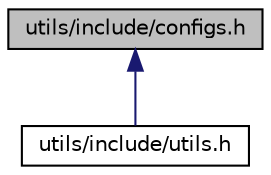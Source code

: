 digraph "utils/include/configs.h"
{
 // LATEX_PDF_SIZE
  edge [fontname="Helvetica",fontsize="10",labelfontname="Helvetica",labelfontsize="10"];
  node [fontname="Helvetica",fontsize="10",shape=record];
  Node1 [label="utils/include/configs.h",height=0.2,width=0.4,color="black", fillcolor="grey75", style="filled", fontcolor="black",tooltip="Config functions to read the configuration files."];
  Node1 -> Node2 [dir="back",color="midnightblue",fontsize="10",style="solid",fontname="Helvetica"];
  Node2 [label="utils/include/utils.h",height=0.2,width=0.4,color="black", fillcolor="white", style="filled",URL="$utils_8h.html",tooltip="Include all the headers from the project."];
}
